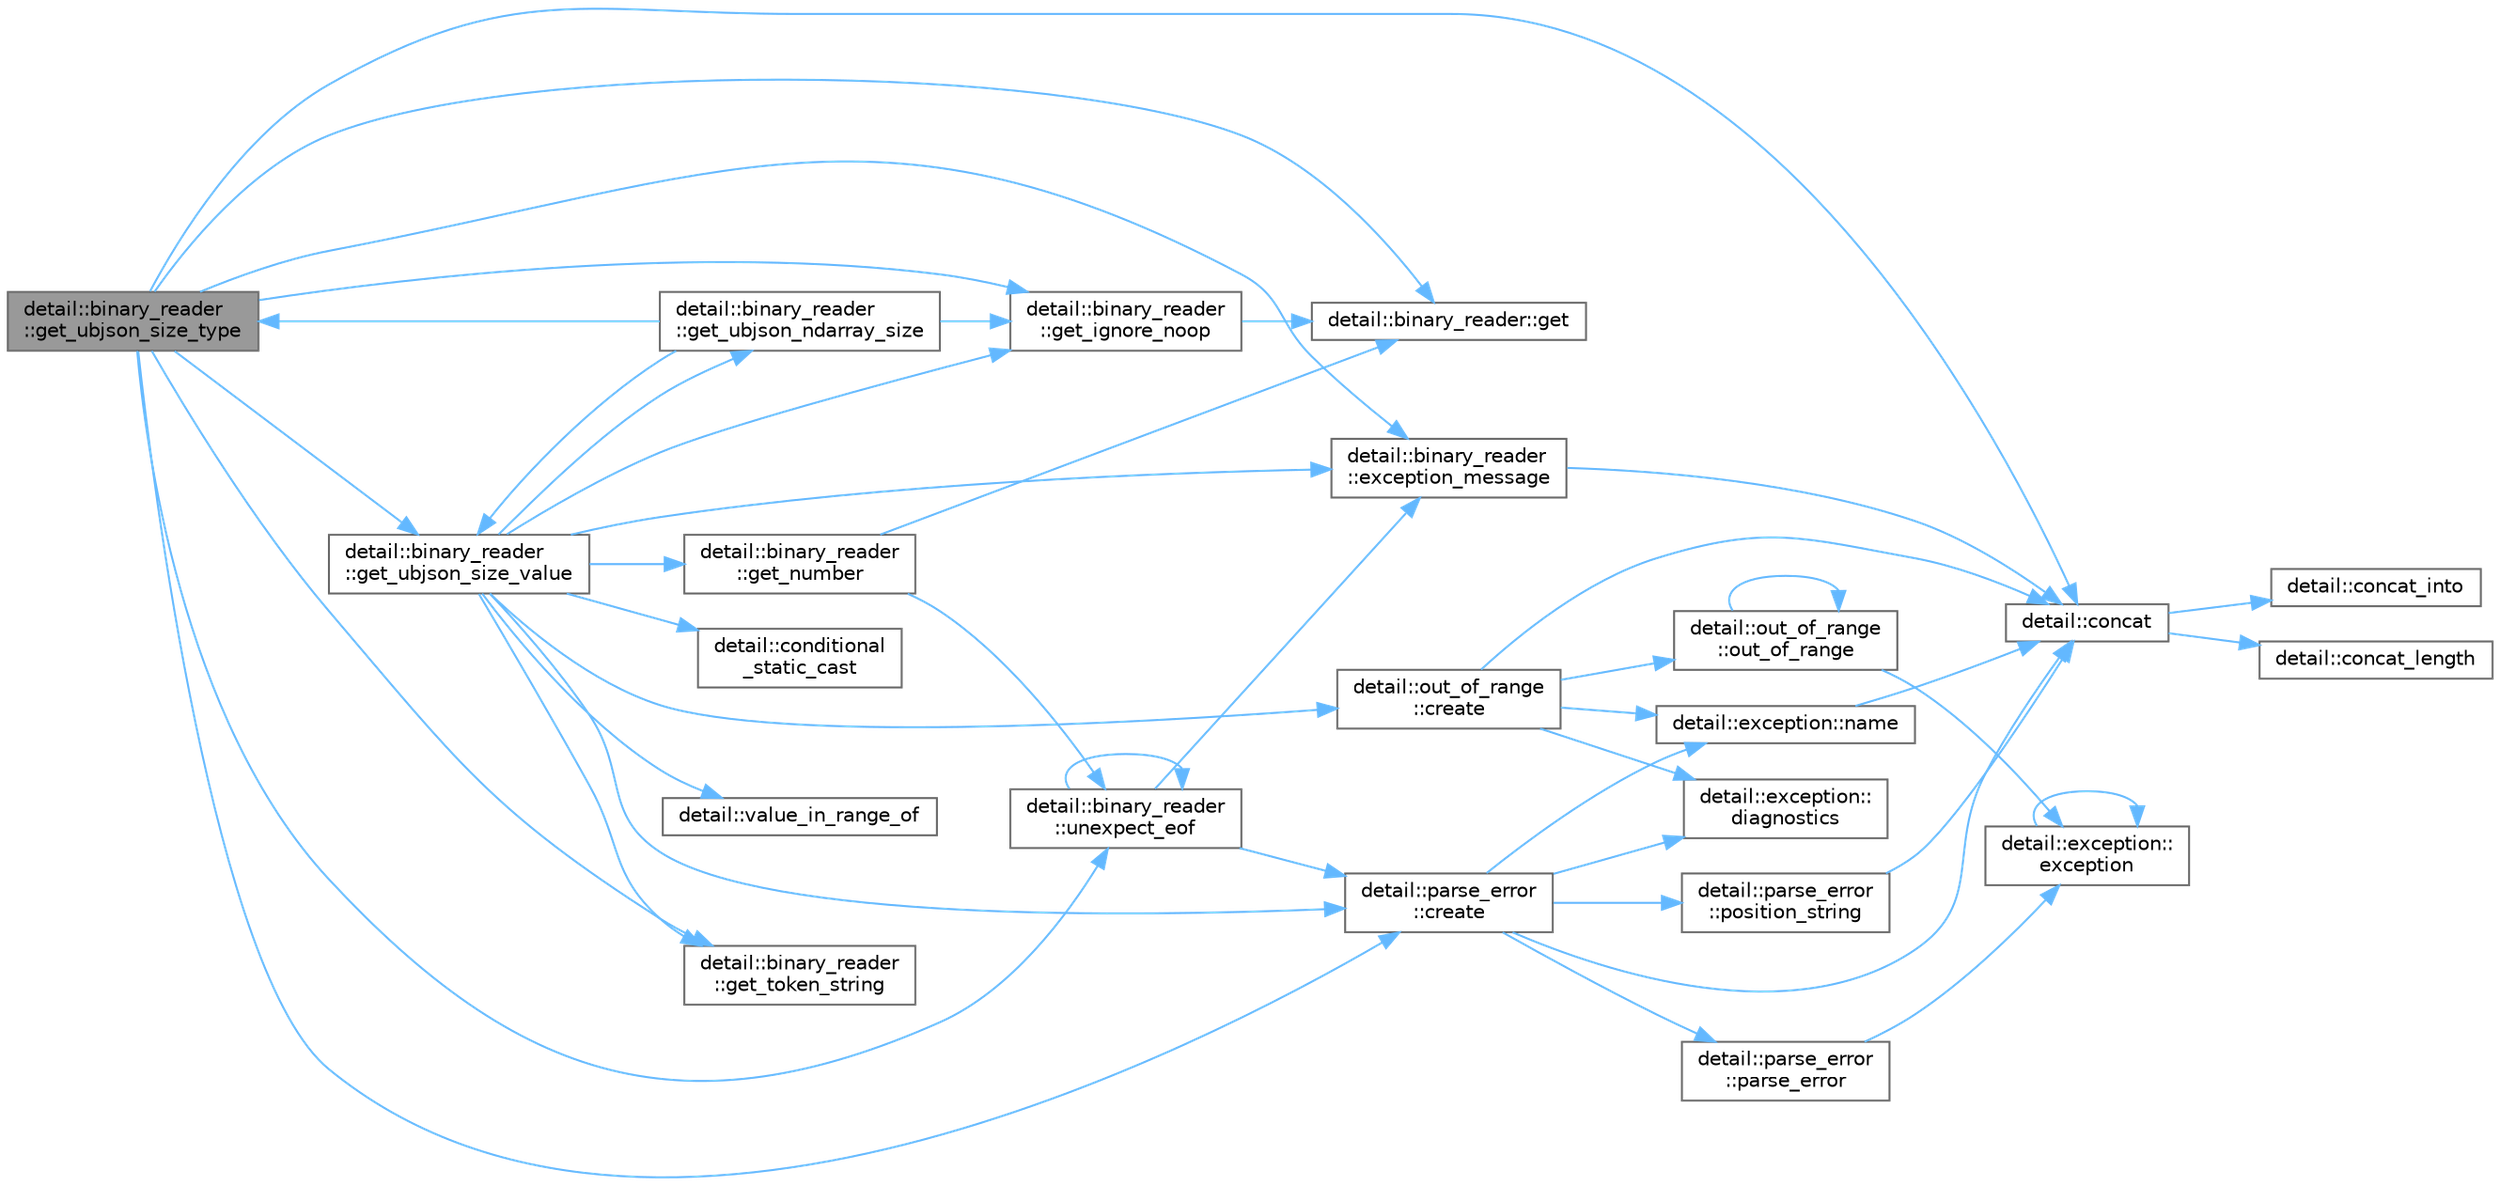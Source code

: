 digraph "detail::binary_reader::get_ubjson_size_type"
{
 // LATEX_PDF_SIZE
  bgcolor="transparent";
  edge [fontname=Helvetica,fontsize=10,labelfontname=Helvetica,labelfontsize=10];
  node [fontname=Helvetica,fontsize=10,shape=box,height=0.2,width=0.4];
  rankdir="LR";
  Node1 [id="Node000001",label="detail::binary_reader\l::get_ubjson_size_type",height=0.2,width=0.4,color="gray40", fillcolor="grey60", style="filled", fontcolor="black",tooltip="determine the type and size for a container"];
  Node1 -> Node2 [id="edge45_Node000001_Node000002",color="steelblue1",style="solid",tooltip=" "];
  Node2 [id="Node000002",label="detail::concat",height=0.2,width=0.4,color="grey40", fillcolor="white", style="filled",URL="$namespacedetail.html#a266fb3d4bf633ad6c506434cc91164da",tooltip=" "];
  Node2 -> Node3 [id="edge46_Node000002_Node000003",color="steelblue1",style="solid",tooltip=" "];
  Node3 [id="Node000003",label="detail::concat_into",height=0.2,width=0.4,color="grey40", fillcolor="white", style="filled",URL="$namespacedetail.html#a89f967b745cf8df11ba9d59f93d97753",tooltip=" "];
  Node2 -> Node4 [id="edge47_Node000002_Node000004",color="steelblue1",style="solid",tooltip=" "];
  Node4 [id="Node000004",label="detail::concat_length",height=0.2,width=0.4,color="grey40", fillcolor="white", style="filled",URL="$namespacedetail.html#ac185140ed8c8fcc07a302a890b714b0d",tooltip=" "];
  Node1 -> Node5 [id="edge48_Node000001_Node000005",color="steelblue1",style="solid",tooltip=" "];
  Node5 [id="Node000005",label="detail::parse_error\l::create",height=0.2,width=0.4,color="grey40", fillcolor="white", style="filled",URL="$classdetail_1_1parse__error.html#a07046ea9f33d28f120af188ed674d6df",tooltip="create a parse error exception"];
  Node5 -> Node2 [id="edge49_Node000005_Node000002",color="steelblue1",style="solid",tooltip=" "];
  Node5 -> Node6 [id="edge50_Node000005_Node000006",color="steelblue1",style="solid",tooltip=" "];
  Node6 [id="Node000006",label="detail::exception::\ldiagnostics",height=0.2,width=0.4,color="grey40", fillcolor="white", style="filled",URL="$classdetail_1_1exception.html#a6b4a786b5c1c25dd3edaceb1bf2d5120",tooltip=" "];
  Node5 -> Node7 [id="edge51_Node000005_Node000007",color="steelblue1",style="solid",tooltip=" "];
  Node7 [id="Node000007",label="detail::exception::name",height=0.2,width=0.4,color="grey40", fillcolor="white", style="filled",URL="$classdetail_1_1exception.html#a8f1eb56b9964c8dd84d89d0da98d883b",tooltip=" "];
  Node7 -> Node2 [id="edge52_Node000007_Node000002",color="steelblue1",style="solid",tooltip=" "];
  Node5 -> Node8 [id="edge53_Node000005_Node000008",color="steelblue1",style="solid",tooltip=" "];
  Node8 [id="Node000008",label="detail::parse_error\l::parse_error",height=0.2,width=0.4,color="grey40", fillcolor="white", style="filled",URL="$classdetail_1_1parse__error.html#a7703a00cc97c4590e56254b62b479ff5",tooltip=" "];
  Node8 -> Node9 [id="edge54_Node000008_Node000009",color="steelblue1",style="solid",tooltip=" "];
  Node9 [id="Node000009",label="detail::exception::\lexception",height=0.2,width=0.4,color="grey40", fillcolor="white", style="filled",URL="$classdetail_1_1exception.html#a528d6bc77e88490bbb84cde2222b7ff0",tooltip=" "];
  Node9 -> Node9 [id="edge55_Node000009_Node000009",color="steelblue1",style="solid",tooltip=" "];
  Node5 -> Node10 [id="edge56_Node000005_Node000010",color="steelblue1",style="solid",tooltip=" "];
  Node10 [id="Node000010",label="detail::parse_error\l::position_string",height=0.2,width=0.4,color="grey40", fillcolor="white", style="filled",URL="$classdetail_1_1parse__error.html#a19cdccb06cba79d7b4efc51f501ced8b",tooltip=" "];
  Node10 -> Node2 [id="edge57_Node000010_Node000002",color="steelblue1",style="solid",tooltip=" "];
  Node1 -> Node11 [id="edge58_Node000001_Node000011",color="steelblue1",style="solid",tooltip=" "];
  Node11 [id="Node000011",label="detail::binary_reader\l::exception_message",height=0.2,width=0.4,color="grey40", fillcolor="white", style="filled",URL="$classdetail_1_1binary__reader.html#a39c740811882a0023f6386858a5d5270",tooltip=" "];
  Node11 -> Node2 [id="edge59_Node000011_Node000002",color="steelblue1",style="solid",tooltip=" "];
  Node1 -> Node12 [id="edge60_Node000001_Node000012",color="steelblue1",style="solid",tooltip=" "];
  Node12 [id="Node000012",label="detail::binary_reader::get",height=0.2,width=0.4,color="grey40", fillcolor="white", style="filled",URL="$classdetail_1_1binary__reader.html#a9aeb80d0dd19032e1b2128b3f093a794",tooltip="get next character from the input"];
  Node1 -> Node13 [id="edge61_Node000001_Node000013",color="steelblue1",style="solid",tooltip=" "];
  Node13 [id="Node000013",label="detail::binary_reader\l::get_ignore_noop",height=0.2,width=0.4,color="grey40", fillcolor="white", style="filled",URL="$classdetail_1_1binary__reader.html#a451f9cb2d990780be3b6ffea6223134b",tooltip=" "];
  Node13 -> Node12 [id="edge62_Node000013_Node000012",color="steelblue1",style="solid",tooltip=" "];
  Node1 -> Node14 [id="edge63_Node000001_Node000014",color="steelblue1",style="solid",tooltip=" "];
  Node14 [id="Node000014",label="detail::binary_reader\l::get_token_string",height=0.2,width=0.4,color="grey40", fillcolor="white", style="filled",URL="$classdetail_1_1binary__reader.html#a2ef89c65a295e23efa6d7363fafc84cc",tooltip=" "];
  Node1 -> Node15 [id="edge64_Node000001_Node000015",color="steelblue1",style="solid",tooltip=" "];
  Node15 [id="Node000015",label="detail::binary_reader\l::get_ubjson_size_value",height=0.2,width=0.4,color="grey40", fillcolor="white", style="filled",URL="$classdetail_1_1binary__reader.html#abcd1952c7d1c9f4b5f93da9f62e23320",tooltip=" "];
  Node15 -> Node16 [id="edge65_Node000015_Node000016",color="steelblue1",style="solid",tooltip=" "];
  Node16 [id="Node000016",label="detail::conditional\l_static_cast",height=0.2,width=0.4,color="grey40", fillcolor="white", style="filled",URL="$namespacedetail.html#a5d17f1d261bd9fec64c08343c9f809fc",tooltip=" "];
  Node15 -> Node17 [id="edge66_Node000015_Node000017",color="steelblue1",style="solid",tooltip=" "];
  Node17 [id="Node000017",label="detail::out_of_range\l::create",height=0.2,width=0.4,color="grey40", fillcolor="white", style="filled",URL="$classdetail_1_1out__of__range.html#a79ea0d3ec02a853629dc827e045ecff5",tooltip=" "];
  Node17 -> Node2 [id="edge67_Node000017_Node000002",color="steelblue1",style="solid",tooltip=" "];
  Node17 -> Node6 [id="edge68_Node000017_Node000006",color="steelblue1",style="solid",tooltip=" "];
  Node17 -> Node7 [id="edge69_Node000017_Node000007",color="steelblue1",style="solid",tooltip=" "];
  Node17 -> Node18 [id="edge70_Node000017_Node000018",color="steelblue1",style="solid",tooltip=" "];
  Node18 [id="Node000018",label="detail::out_of_range\l::out_of_range",height=0.2,width=0.4,color="grey40", fillcolor="white", style="filled",URL="$classdetail_1_1out__of__range.html#a5be01a3b83b50a3775c6978946be4a18",tooltip=" "];
  Node18 -> Node9 [id="edge71_Node000018_Node000009",color="steelblue1",style="solid",tooltip=" "];
  Node18 -> Node18 [id="edge72_Node000018_Node000018",color="steelblue1",style="solid",tooltip=" "];
  Node15 -> Node5 [id="edge73_Node000015_Node000005",color="steelblue1",style="solid",tooltip=" "];
  Node15 -> Node11 [id="edge74_Node000015_Node000011",color="steelblue1",style="solid",tooltip=" "];
  Node15 -> Node13 [id="edge75_Node000015_Node000013",color="steelblue1",style="solid",tooltip=" "];
  Node15 -> Node19 [id="edge76_Node000015_Node000019",color="steelblue1",style="solid",tooltip=" "];
  Node19 [id="Node000019",label="detail::binary_reader\l::get_number",height=0.2,width=0.4,color="grey40", fillcolor="white", style="filled",URL="$classdetail_1_1binary__reader.html#a809c1fd4598b7d4cecaf93aaf1547205",tooltip=" "];
  Node19 -> Node12 [id="edge77_Node000019_Node000012",color="steelblue1",style="solid",tooltip=" "];
  Node19 -> Node20 [id="edge78_Node000019_Node000020",color="steelblue1",style="solid",tooltip=" "];
  Node20 [id="Node000020",label="detail::binary_reader\l::unexpect_eof",height=0.2,width=0.4,color="grey40", fillcolor="white", style="filled",URL="$classdetail_1_1binary__reader.html#a86d19cc231aae395395030fd8ae19fd5",tooltip=" "];
  Node20 -> Node5 [id="edge79_Node000020_Node000005",color="steelblue1",style="solid",tooltip=" "];
  Node20 -> Node11 [id="edge80_Node000020_Node000011",color="steelblue1",style="solid",tooltip=" "];
  Node20 -> Node20 [id="edge81_Node000020_Node000020",color="steelblue1",style="solid",tooltip=" "];
  Node15 -> Node14 [id="edge82_Node000015_Node000014",color="steelblue1",style="solid",tooltip=" "];
  Node15 -> Node21 [id="edge83_Node000015_Node000021",color="steelblue1",style="solid",tooltip=" "];
  Node21 [id="Node000021",label="detail::binary_reader\l::get_ubjson_ndarray_size",height=0.2,width=0.4,color="grey40", fillcolor="white", style="filled",URL="$classdetail_1_1binary__reader.html#a468f6555260ea65d96b91dfd6547f2d6",tooltip=" "];
  Node21 -> Node13 [id="edge84_Node000021_Node000013",color="steelblue1",style="solid",tooltip=" "];
  Node21 -> Node1 [id="edge85_Node000021_Node000001",color="steelblue1",style="solid",tooltip=" "];
  Node21 -> Node15 [id="edge86_Node000021_Node000015",color="steelblue1",style="solid",tooltip=" "];
  Node15 -> Node22 [id="edge87_Node000015_Node000022",color="steelblue1",style="solid",tooltip=" "];
  Node22 [id="Node000022",label="detail::value_in_range_of",height=0.2,width=0.4,color="grey40", fillcolor="white", style="filled",URL="$namespacedetail.html#a8e7a4119c6c8e86cef8f1c904c8bf040",tooltip=" "];
  Node1 -> Node20 [id="edge88_Node000001_Node000020",color="steelblue1",style="solid",tooltip=" "];
}
